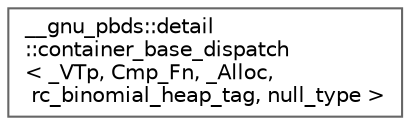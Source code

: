digraph "Graphical Class Hierarchy"
{
 // LATEX_PDF_SIZE
  bgcolor="transparent";
  edge [fontname=Helvetica,fontsize=10,labelfontname=Helvetica,labelfontsize=10];
  node [fontname=Helvetica,fontsize=10,shape=box,height=0.2,width=0.4];
  rankdir="LR";
  Node0 [id="Node000000",label="__gnu_pbds::detail\l::container_base_dispatch\l\< _VTp, Cmp_Fn, _Alloc,\l rc_binomial_heap_tag, null_type \>",height=0.2,width=0.4,color="grey40", fillcolor="white", style="filled",URL="$struct____gnu__pbds_1_1detail_1_1container__base__dispatch_3_01___v_tp_00_01_cmp___fn_00_01___alf98c308f678ad23dcebe3688d3927a3d.html",tooltip="Specialization for rc_binary_heap."];
}
